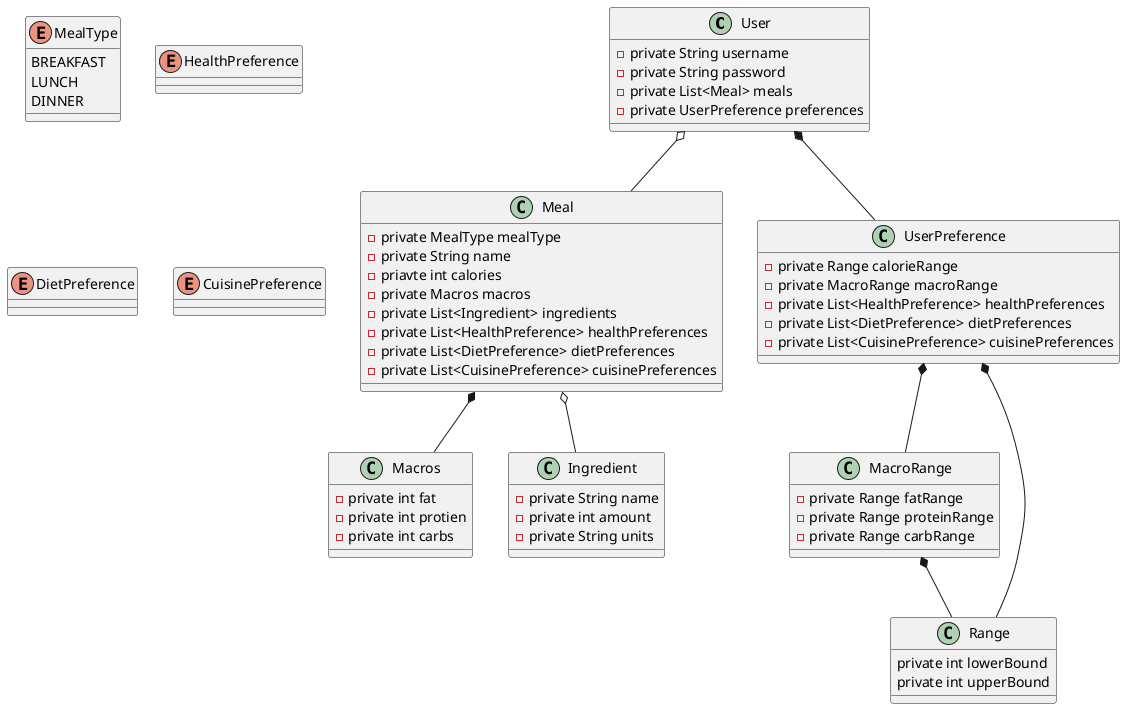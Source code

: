 @startuml
'https://plantuml.com/class-diagram

User o-- Meal
User *-- UserPreference
Meal *-- Macros
Meal o-- Ingredient
UserPreference *-- MacroRange
MacroRange *-- Range
UserPreference *-- Range


class User {
- private String username
- private String password
- private List<Meal> meals
- private UserPreference preferences
}

class Meal {
- private MealType mealType
- private String name
- priavte int calories
- private Macros macros
- private List<Ingredient> ingredients
- private List<HealthPreference> healthPreferences
- private List<DietPreference> dietPreferences
- private List<CuisinePreference> cuisinePreferences
}

class UserPreference {
- private Range calorieRange
- private MacroRange macroRange
- private List<HealthPreference> healthPreferences
- private List<DietPreference> dietPreferences
- private List<CuisinePreference> cuisinePreferences
}

class Macros {
- private int fat
- private int protien
- private int carbs
}

class MacroRange {
- private Range fatRange
- private Range proteinRange
- private Range carbRange
}

class Ingredient {
- private String name
- private int amount
- private String units
}

class Range {
    private int lowerBound
    private int upperBound
}

enum MealType {
BREAKFAST
LUNCH
DINNER
}

enum HealthPreference {}

enum DietPreference {}

enum CuisinePreference{}


@enduml